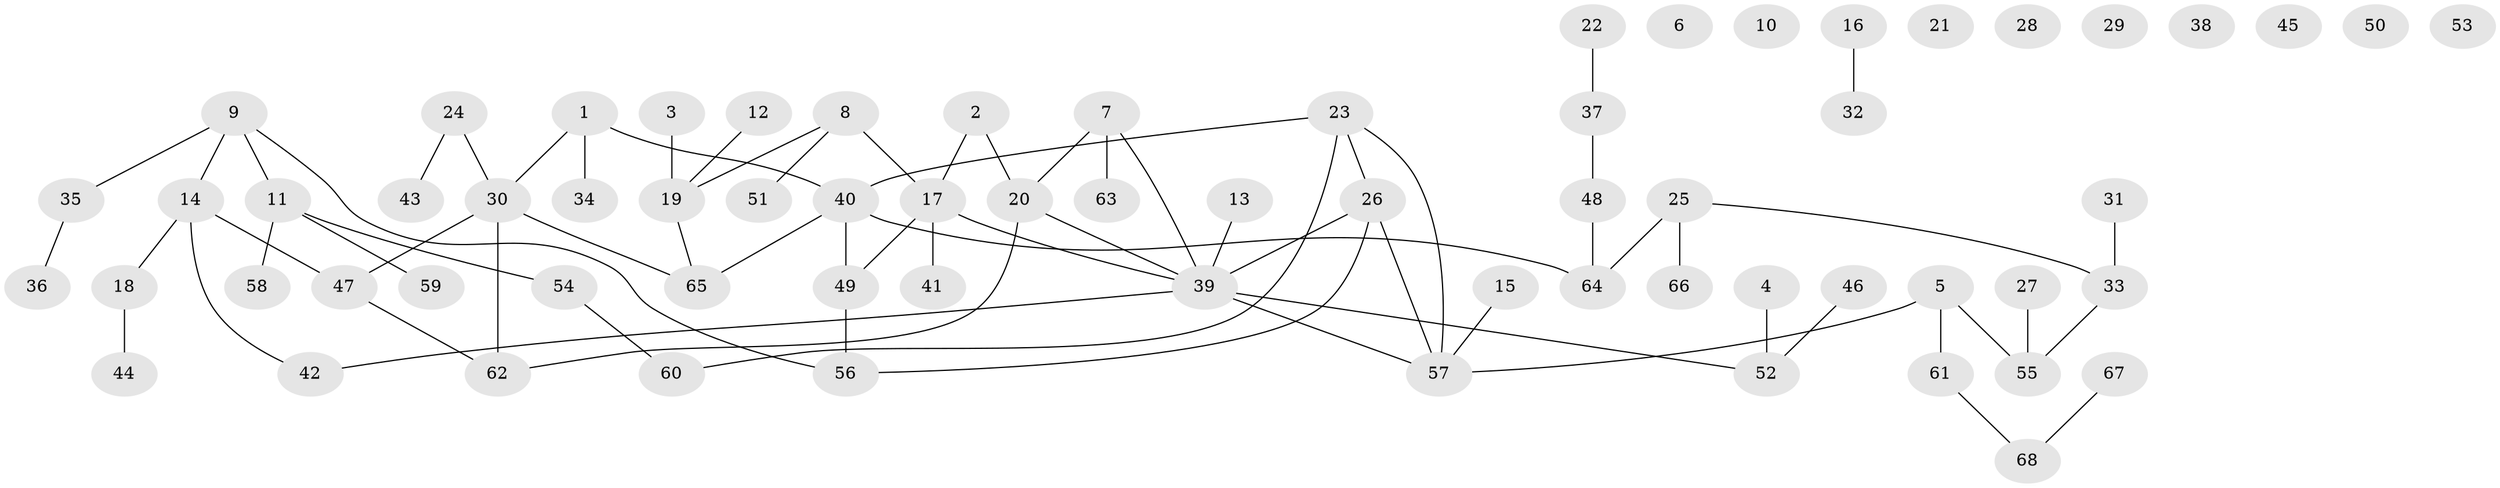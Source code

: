 // Generated by graph-tools (version 1.1) at 2025/00/03/09/25 03:00:50]
// undirected, 68 vertices, 71 edges
graph export_dot {
graph [start="1"]
  node [color=gray90,style=filled];
  1;
  2;
  3;
  4;
  5;
  6;
  7;
  8;
  9;
  10;
  11;
  12;
  13;
  14;
  15;
  16;
  17;
  18;
  19;
  20;
  21;
  22;
  23;
  24;
  25;
  26;
  27;
  28;
  29;
  30;
  31;
  32;
  33;
  34;
  35;
  36;
  37;
  38;
  39;
  40;
  41;
  42;
  43;
  44;
  45;
  46;
  47;
  48;
  49;
  50;
  51;
  52;
  53;
  54;
  55;
  56;
  57;
  58;
  59;
  60;
  61;
  62;
  63;
  64;
  65;
  66;
  67;
  68;
  1 -- 30;
  1 -- 34;
  1 -- 40;
  2 -- 17;
  2 -- 20;
  3 -- 19;
  4 -- 52;
  5 -- 55;
  5 -- 57;
  5 -- 61;
  7 -- 20;
  7 -- 39;
  7 -- 63;
  8 -- 17;
  8 -- 19;
  8 -- 51;
  9 -- 11;
  9 -- 14;
  9 -- 35;
  9 -- 56;
  11 -- 54;
  11 -- 58;
  11 -- 59;
  12 -- 19;
  13 -- 39;
  14 -- 18;
  14 -- 42;
  14 -- 47;
  15 -- 57;
  16 -- 32;
  17 -- 39;
  17 -- 41;
  17 -- 49;
  18 -- 44;
  19 -- 65;
  20 -- 39;
  20 -- 62;
  22 -- 37;
  23 -- 26;
  23 -- 40;
  23 -- 57;
  23 -- 60;
  24 -- 30;
  24 -- 43;
  25 -- 33;
  25 -- 64;
  25 -- 66;
  26 -- 39;
  26 -- 56;
  26 -- 57;
  27 -- 55;
  30 -- 47;
  30 -- 62;
  30 -- 65;
  31 -- 33;
  33 -- 55;
  35 -- 36;
  37 -- 48;
  39 -- 42;
  39 -- 52;
  39 -- 57;
  40 -- 49;
  40 -- 64;
  40 -- 65;
  46 -- 52;
  47 -- 62;
  48 -- 64;
  49 -- 56;
  54 -- 60;
  61 -- 68;
  67 -- 68;
}
